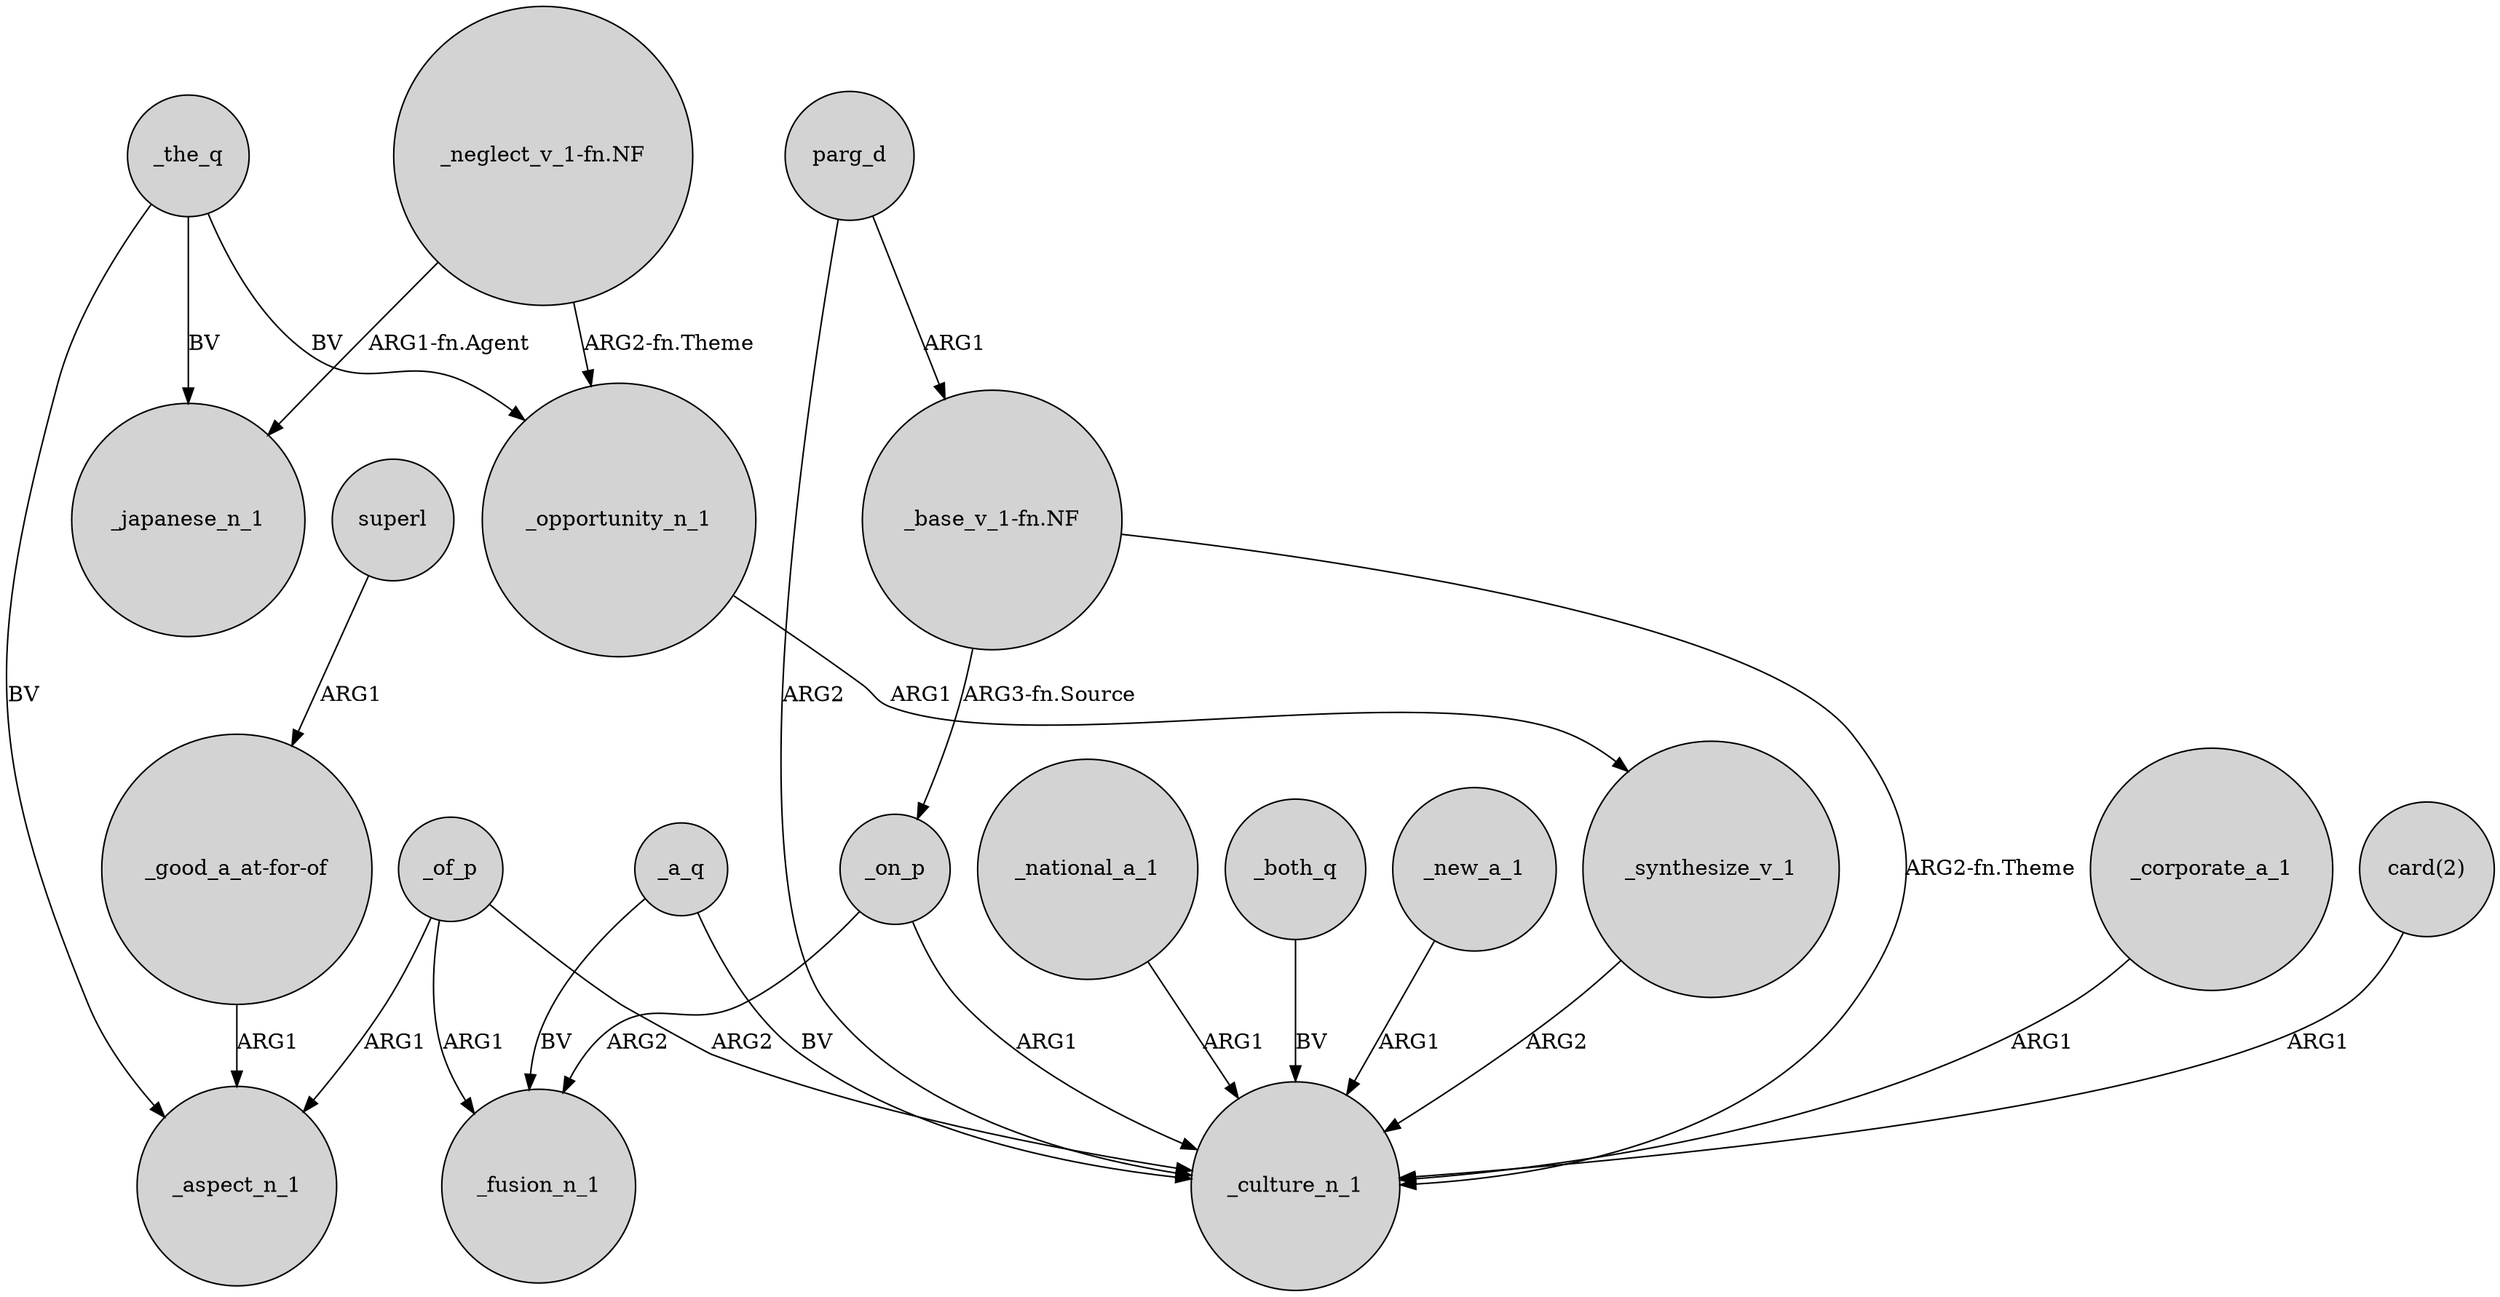 digraph {
	node [shape=circle style=filled]
	_new_a_1 -> _culture_n_1 [label=ARG1]
	_corporate_a_1 -> _culture_n_1 [label=ARG1]
	_opportunity_n_1 -> _synthesize_v_1 [label=ARG1]
	"_base_v_1-fn.NF" -> _culture_n_1 [label="ARG2-fn.Theme"]
	"_neglect_v_1-fn.NF" -> _opportunity_n_1 [label="ARG2-fn.Theme"]
	parg_d -> _culture_n_1 [label=ARG2]
	_of_p -> _fusion_n_1 [label=ARG1]
	_of_p -> _aspect_n_1 [label=ARG1]
	"_good_a_at-for-of" -> _aspect_n_1 [label=ARG1]
	_a_q -> _culture_n_1 [label=BV]
	"_base_v_1-fn.NF" -> _on_p [label="ARG3-fn.Source"]
	_a_q -> _fusion_n_1 [label=BV]
	_synthesize_v_1 -> _culture_n_1 [label=ARG2]
	_on_p -> _culture_n_1 [label=ARG1]
	_the_q -> _japanese_n_1 [label=BV]
	"card(2)" -> _culture_n_1 [label=ARG1]
	superl -> "_good_a_at-for-of" [label=ARG1]
	_the_q -> _opportunity_n_1 [label=BV]
	"_neglect_v_1-fn.NF" -> _japanese_n_1 [label="ARG1-fn.Agent"]
	_national_a_1 -> _culture_n_1 [label=ARG1]
	_of_p -> _culture_n_1 [label=ARG2]
	_both_q -> _culture_n_1 [label=BV]
	_on_p -> _fusion_n_1 [label=ARG2]
	_the_q -> _aspect_n_1 [label=BV]
	parg_d -> "_base_v_1-fn.NF" [label=ARG1]
}
